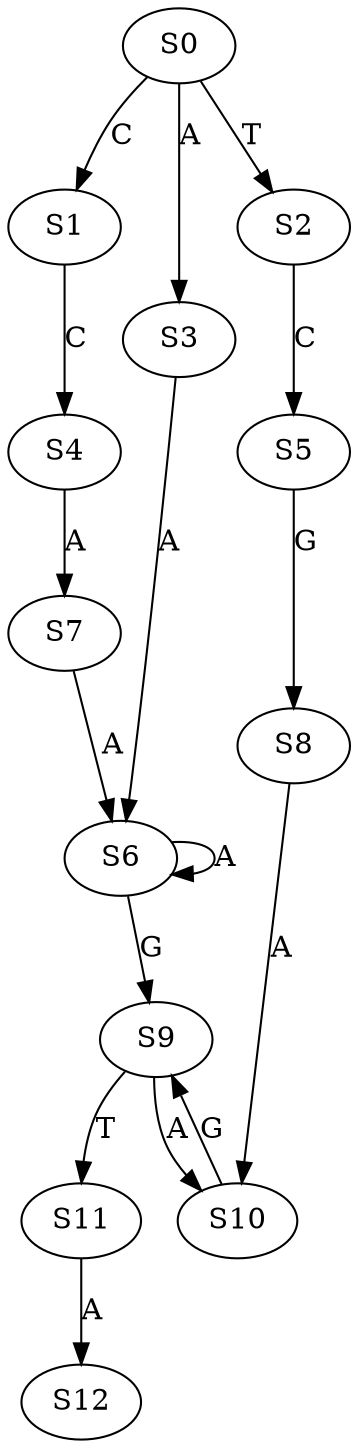 strict digraph  {
	S0 -> S1 [ label = C ];
	S0 -> S2 [ label = T ];
	S0 -> S3 [ label = A ];
	S1 -> S4 [ label = C ];
	S2 -> S5 [ label = C ];
	S3 -> S6 [ label = A ];
	S4 -> S7 [ label = A ];
	S5 -> S8 [ label = G ];
	S6 -> S9 [ label = G ];
	S6 -> S6 [ label = A ];
	S7 -> S6 [ label = A ];
	S8 -> S10 [ label = A ];
	S9 -> S11 [ label = T ];
	S9 -> S10 [ label = A ];
	S10 -> S9 [ label = G ];
	S11 -> S12 [ label = A ];
}
